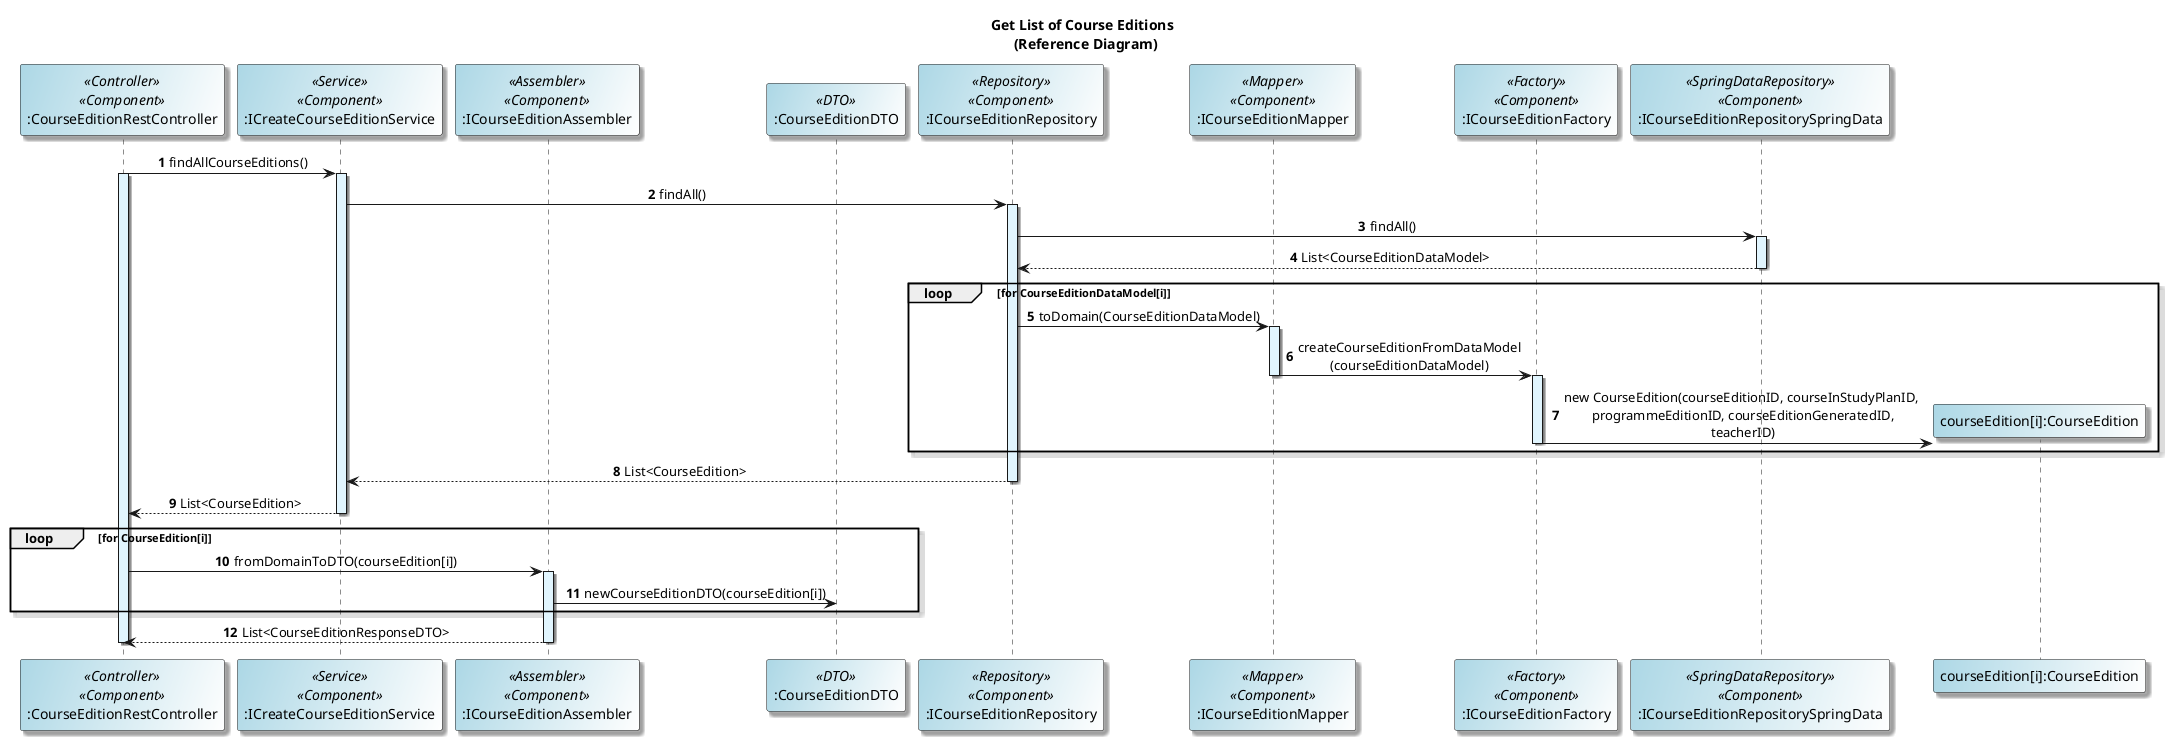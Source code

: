 @startuml
title Get List of Course Editions \n (Reference Diagram)

skinparam defaultTextAlignment center
skinparam shadowing true

autonumber

participant ":CourseEditionRestController" as controller <<Controller>> <<Component>>  #lightblue/white
participant ":ICreateCourseEditionService" as createCeeService <<Service>> <<Component>> #lightblue/white
participant ":ICourseEditionAssembler" as ceAssembler <<Assembler>> <<Component>> #lightblue/white
participant ":CourseEditionDTO" as ceDTO <<DTO>> #lightblue/white
participant ":ICourseEditionRepository" as ceRepository <<Repository>> <<Component>> #lightblue/white
participant ":ICourseEditionMapper" as mapper <<Mapper>> <<Component>> #lightblue/white
participant ":ICourseEditionFactory" as factory <<Factory>> <<Component>> #lightblue/white
participant ":ICourseEditionRepositorySpringData" as ceRepositorySpringData <<SpringDataRepository>> <<Component>> #lightblue/white
participant "courseEdition[i]:CourseEdition" as CE #lightblue/white

controller -> createCeeService: findAllCourseEditions()
activate controller  #E1F5FE

activate createCeeService  #E1F5FE
createCeeService -> ceRepository: findAll()

activate ceRepository #E1F5FE
ceRepository -> ceRepositorySpringData: findAll()

activate ceRepositorySpringData #E1F5FE
ceRepositorySpringData --> ceRepository: List<CourseEditionDataModel>
deactivate ceRepositorySpringData

loop for CourseEditionDataModel[i]
ceRepository -> mapper: toDomain(CourseEditionDataModel)
activate mapper #E1F5FE
mapper -> factory: createCourseEditionFromDataModel\n(courseEditionDataModel)
deactivate mapper
activate factory #E1F5FE
factory -> CE**: new CourseEdition(courseEditionID, courseInStudyPlanID,\n programmeEditionID, courseEditionGeneratedID,\n teacherID)
deactivate factory
end

ceRepository --> createCeeService --: List<CourseEdition>
deactivate ceRepository

createCeeService --> controller: List<CourseEdition>
deactivate createCeeService

loop for CourseEdition[i]
controller -> ceAssembler: fromDomainToDTO(courseEdition[i])
activate ceAssembler #E1F5FE
ceAssembler -> ceDTO: newCourseEditionDTO(courseEdition[i])
end

ceAssembler --> controller: List<CourseEditionResponseDTO>
deactivate ceAssembler
deactivate controller
@enduml
